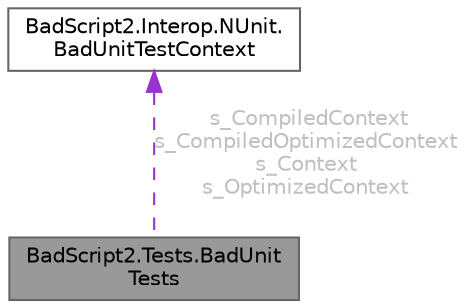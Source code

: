 digraph "BadScript2.Tests.BadUnitTests"
{
 // LATEX_PDF_SIZE
  bgcolor="transparent";
  edge [fontname=Helvetica,fontsize=10,labelfontname=Helvetica,labelfontsize=10];
  node [fontname=Helvetica,fontsize=10,shape=box,height=0.2,width=0.4];
  Node1 [id="Node000001",label="BadScript2.Tests.BadUnit\lTests",height=0.2,width=0.4,color="gray40", fillcolor="grey60", style="filled", fontcolor="black",tooltip=" "];
  Node2 -> Node1 [id="edge1_Node000001_Node000002",dir="back",color="darkorchid3",style="dashed",tooltip=" ",label=" s_CompiledContext\ns_CompiledOptimizedContext\ns_Context\ns_OptimizedContext",fontcolor="grey" ];
  Node2 [id="Node000002",label="BadScript2.Interop.NUnit.\lBadUnitTestContext",height=0.2,width=0.4,color="gray40", fillcolor="white", style="filled",URL="$class_bad_script2_1_1_interop_1_1_n_unit_1_1_bad_unit_test_context.html",tooltip=" "];
}
